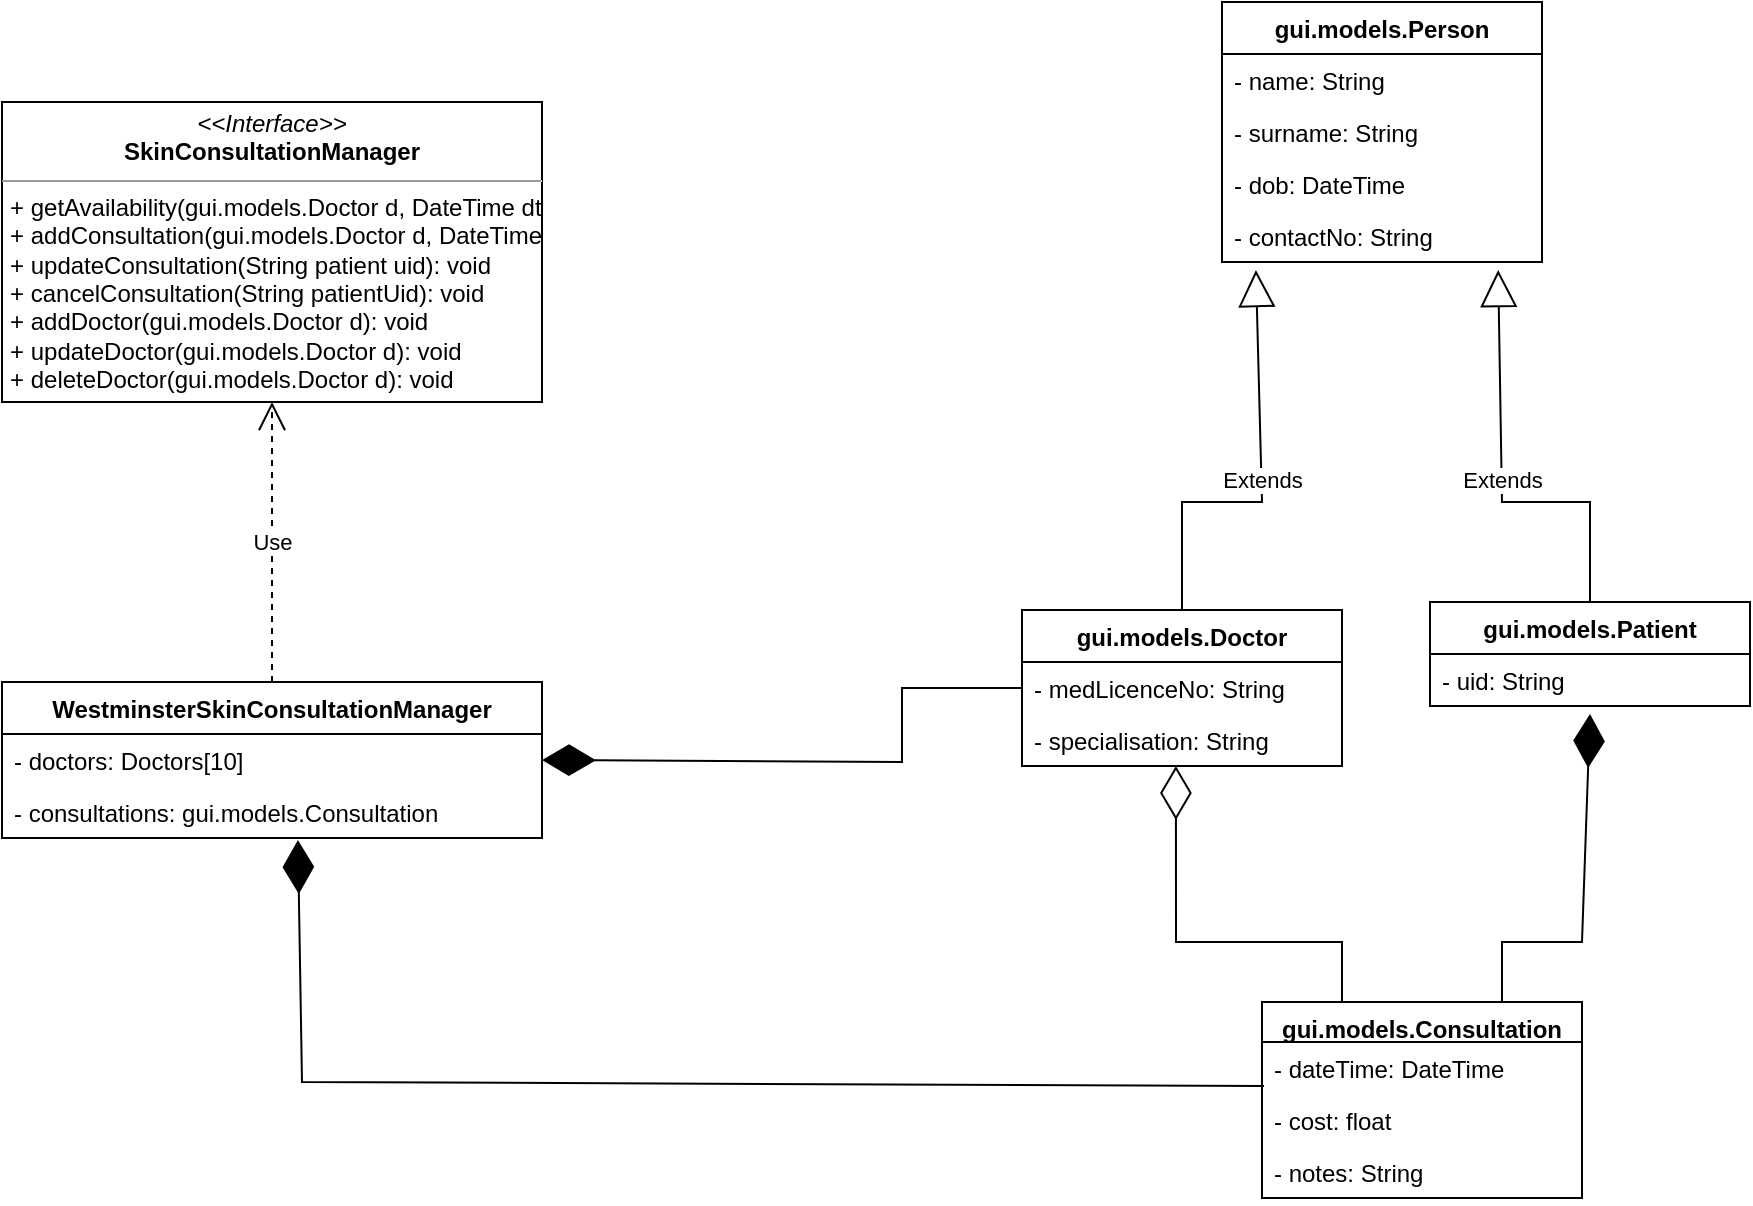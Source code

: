 <mxfile version="20.5.3" type="github" pages="2">
  <diagram id="nVJlMUDEPwe4vzKLMH_6" name="class diagram">
    <mxGraphModel dx="2249" dy="786" grid="1" gridSize="10" guides="1" tooltips="1" connect="1" arrows="1" fold="1" page="1" pageScale="1" pageWidth="827" pageHeight="1169" math="0" shadow="0">
      <root>
        <mxCell id="0" />
        <mxCell id="1" parent="0" />
        <mxCell id="Qx4rC9yRn6OZIbZmV-vm-1" value="gui.models.Person" style="swimlane;fontStyle=1;align=center;verticalAlign=top;childLayout=stackLayout;horizontal=1;startSize=26;horizontalStack=0;resizeParent=1;resizeParentMax=0;resizeLast=0;collapsible=1;marginBottom=0;" parent="1" vertex="1">
          <mxGeometry x="120" y="70" width="160" height="130" as="geometry" />
        </mxCell>
        <mxCell id="Qx4rC9yRn6OZIbZmV-vm-2" value="- name: String" style="text;strokeColor=none;fillColor=none;align=left;verticalAlign=top;spacingLeft=4;spacingRight=4;overflow=hidden;rotatable=0;points=[[0,0.5],[1,0.5]];portConstraint=eastwest;" parent="Qx4rC9yRn6OZIbZmV-vm-1" vertex="1">
          <mxGeometry y="26" width="160" height="26" as="geometry" />
        </mxCell>
        <mxCell id="si1_aMFaE8ZHrP522x67-1" value="- surname: String" style="text;strokeColor=none;fillColor=none;align=left;verticalAlign=top;spacingLeft=4;spacingRight=4;overflow=hidden;rotatable=0;points=[[0,0.5],[1,0.5]];portConstraint=eastwest;" parent="Qx4rC9yRn6OZIbZmV-vm-1" vertex="1">
          <mxGeometry y="52" width="160" height="26" as="geometry" />
        </mxCell>
        <mxCell id="si1_aMFaE8ZHrP522x67-2" value="- dob: DateTime" style="text;strokeColor=none;fillColor=none;align=left;verticalAlign=top;spacingLeft=4;spacingRight=4;overflow=hidden;rotatable=0;points=[[0,0.5],[1,0.5]];portConstraint=eastwest;" parent="Qx4rC9yRn6OZIbZmV-vm-1" vertex="1">
          <mxGeometry y="78" width="160" height="26" as="geometry" />
        </mxCell>
        <mxCell id="si1_aMFaE8ZHrP522x67-3" value="- contactNo: String" style="text;strokeColor=none;fillColor=none;align=left;verticalAlign=top;spacingLeft=4;spacingRight=4;overflow=hidden;rotatable=0;points=[[0,0.5],[1,0.5]];portConstraint=eastwest;" parent="Qx4rC9yRn6OZIbZmV-vm-1" vertex="1">
          <mxGeometry y="104" width="160" height="26" as="geometry" />
        </mxCell>
        <mxCell id="Qx4rC9yRn6OZIbZmV-vm-5" value="gui.models.Doctor" style="swimlane;fontStyle=1;align=center;verticalAlign=top;childLayout=stackLayout;horizontal=1;startSize=26;horizontalStack=0;resizeParent=1;resizeParentMax=0;resizeLast=0;collapsible=1;marginBottom=0;" parent="1" vertex="1">
          <mxGeometry x="20" y="374" width="160" height="78" as="geometry" />
        </mxCell>
        <mxCell id="Qx4rC9yRn6OZIbZmV-vm-6" value="- medLicenceNo: String" style="text;strokeColor=none;fillColor=none;align=left;verticalAlign=top;spacingLeft=4;spacingRight=4;overflow=hidden;rotatable=0;points=[[0,0.5],[1,0.5]];portConstraint=eastwest;" parent="Qx4rC9yRn6OZIbZmV-vm-5" vertex="1">
          <mxGeometry y="26" width="160" height="26" as="geometry" />
        </mxCell>
        <mxCell id="Qx4rC9yRn6OZIbZmV-vm-8" value="- specialisation: String" style="text;strokeColor=none;fillColor=none;align=left;verticalAlign=top;spacingLeft=4;spacingRight=4;overflow=hidden;rotatable=0;points=[[0,0.5],[1,0.5]];portConstraint=eastwest;" parent="Qx4rC9yRn6OZIbZmV-vm-5" vertex="1">
          <mxGeometry y="52" width="160" height="26" as="geometry" />
        </mxCell>
        <mxCell id="Qx4rC9yRn6OZIbZmV-vm-9" value="gui.models.Patient" style="swimlane;fontStyle=1;align=center;verticalAlign=top;childLayout=stackLayout;horizontal=1;startSize=26;horizontalStack=0;resizeParent=1;resizeParentMax=0;resizeLast=0;collapsible=1;marginBottom=0;" parent="1" vertex="1">
          <mxGeometry x="224" y="370" width="160" height="52" as="geometry" />
        </mxCell>
        <mxCell id="Qx4rC9yRn6OZIbZmV-vm-10" value="- uid: String" style="text;strokeColor=none;fillColor=none;align=left;verticalAlign=top;spacingLeft=4;spacingRight=4;overflow=hidden;rotatable=0;points=[[0,0.5],[1,0.5]];portConstraint=eastwest;" parent="Qx4rC9yRn6OZIbZmV-vm-9" vertex="1">
          <mxGeometry y="26" width="160" height="26" as="geometry" />
        </mxCell>
        <mxCell id="Qx4rC9yRn6OZIbZmV-vm-17" value="gui.models.Consultation" style="swimlane;fontStyle=1;align=center;verticalAlign=top;childLayout=stackLayout;horizontal=1;startSize=20;horizontalStack=0;resizeParent=1;resizeParentMax=0;resizeLast=0;collapsible=1;marginBottom=0;" parent="1" vertex="1">
          <mxGeometry x="140" y="570" width="160" height="98" as="geometry" />
        </mxCell>
        <mxCell id="Qx4rC9yRn6OZIbZmV-vm-18" value="- dateTime: DateTime" style="text;strokeColor=none;fillColor=none;align=left;verticalAlign=top;spacingLeft=4;spacingRight=4;overflow=hidden;rotatable=0;points=[[0,0.5],[1,0.5]];portConstraint=eastwest;" parent="Qx4rC9yRn6OZIbZmV-vm-17" vertex="1">
          <mxGeometry y="20" width="160" height="26" as="geometry" />
        </mxCell>
        <mxCell id="si1_aMFaE8ZHrP522x67-4" value="- cost: float" style="text;strokeColor=none;fillColor=none;align=left;verticalAlign=top;spacingLeft=4;spacingRight=4;overflow=hidden;rotatable=0;points=[[0,0.5],[1,0.5]];portConstraint=eastwest;" parent="Qx4rC9yRn6OZIbZmV-vm-17" vertex="1">
          <mxGeometry y="46" width="160" height="26" as="geometry" />
        </mxCell>
        <mxCell id="si1_aMFaE8ZHrP522x67-5" value="- notes: String" style="text;strokeColor=none;fillColor=none;align=left;verticalAlign=top;spacingLeft=4;spacingRight=4;overflow=hidden;rotatable=0;points=[[0,0.5],[1,0.5]];portConstraint=eastwest;" parent="Qx4rC9yRn6OZIbZmV-vm-17" vertex="1">
          <mxGeometry y="72" width="160" height="26" as="geometry" />
        </mxCell>
        <mxCell id="si1_aMFaE8ZHrP522x67-6" value="WestminsterSkinConsultationManager" style="swimlane;fontStyle=1;childLayout=stackLayout;horizontal=1;startSize=26;fillColor=none;horizontalStack=0;resizeParent=1;resizeParentMax=0;resizeLast=0;collapsible=1;marginBottom=0;" parent="1" vertex="1">
          <mxGeometry x="-490" y="410" width="270" height="78" as="geometry" />
        </mxCell>
        <mxCell id="si1_aMFaE8ZHrP522x67-7" value="- doctors: Doctors[10]" style="text;strokeColor=none;fillColor=none;align=left;verticalAlign=top;spacingLeft=4;spacingRight=4;overflow=hidden;rotatable=0;points=[[0,0.5],[1,0.5]];portConstraint=eastwest;" parent="si1_aMFaE8ZHrP522x67-6" vertex="1">
          <mxGeometry y="26" width="270" height="26" as="geometry" />
        </mxCell>
        <mxCell id="e3ONbIN_NZxVvGXWSOGe-8" value="- consultations: gui.models.Consultation" style="text;strokeColor=none;fillColor=none;align=left;verticalAlign=top;spacingLeft=4;spacingRight=4;overflow=hidden;rotatable=0;points=[[0,0.5],[1,0.5]];portConstraint=eastwest;" vertex="1" parent="si1_aMFaE8ZHrP522x67-6">
          <mxGeometry y="52" width="270" height="26" as="geometry" />
        </mxCell>
        <mxCell id="si1_aMFaE8ZHrP522x67-13" value="&lt;p style=&quot;margin:0px;margin-top:4px;text-align:center;&quot;&gt;&lt;i&gt;&amp;lt;&amp;lt;Interface&amp;gt;&amp;gt;&lt;/i&gt;&lt;br&gt;&lt;b&gt;SkinConsultationManager&lt;/b&gt;&lt;/p&gt;&lt;hr size=&quot;1&quot;&gt;&lt;p style=&quot;margin:0px;margin-left:4px;&quot;&gt;+ getAvailability(gui.models.Doctor d, DateTime dt): boolean&lt;/p&gt;&lt;p style=&quot;margin:0px;margin-left:4px;&quot;&gt;+ addConsultation(gui.models.Doctor d, DateTime dt): void&lt;/p&gt;&lt;p style=&quot;margin:0px;margin-left:4px;&quot;&gt;+ updateConsultation(String patient uid): void&lt;/p&gt;&lt;p style=&quot;margin:0px;margin-left:4px;&quot;&gt;+ cancelConsultation(String patientUid): void&lt;/p&gt;&lt;p style=&quot;margin:0px;margin-left:4px;&quot;&gt;+ addDoctor(gui.models.Doctor d): void&lt;/p&gt;&lt;p style=&quot;margin:0px;margin-left:4px;&quot;&gt;+ updateDoctor(gui.models.Doctor d): void&lt;/p&gt;&lt;p style=&quot;margin:0px;margin-left:4px;&quot;&gt;+ deleteDoctor(gui.models.Doctor d): void&lt;/p&gt;&lt;p style=&quot;margin:0px;margin-left:4px;&quot;&gt;&lt;br&gt;&lt;/p&gt;" style="verticalAlign=top;align=left;overflow=fill;fontSize=12;fontFamily=Helvetica;html=1;" parent="1" vertex="1">
          <mxGeometry x="-490" y="120" width="270" height="150" as="geometry" />
        </mxCell>
        <mxCell id="e3ONbIN_NZxVvGXWSOGe-1" value="Extends" style="endArrow=block;endSize=16;endFill=0;html=1;rounded=0;exitX=0.5;exitY=0;exitDx=0;exitDy=0;entryX=0.106;entryY=1.154;entryDx=0;entryDy=0;entryPerimeter=0;" edge="1" parent="1" source="Qx4rC9yRn6OZIbZmV-vm-5" target="si1_aMFaE8ZHrP522x67-3">
          <mxGeometry width="160" relative="1" as="geometry">
            <mxPoint x="70" y="140" as="sourcePoint" />
            <mxPoint x="60" y="187" as="targetPoint" />
            <Array as="points">
              <mxPoint x="100" y="320" />
              <mxPoint x="140" y="320" />
            </Array>
          </mxGeometry>
        </mxCell>
        <mxCell id="e3ONbIN_NZxVvGXWSOGe-2" value="Extends" style="endArrow=block;endSize=16;endFill=0;html=1;rounded=0;entryX=0.863;entryY=1.154;entryDx=0;entryDy=0;entryPerimeter=0;exitX=0.5;exitY=0;exitDx=0;exitDy=0;" edge="1" parent="1" source="Qx4rC9yRn6OZIbZmV-vm-9" target="si1_aMFaE8ZHrP522x67-3">
          <mxGeometry width="160" relative="1" as="geometry">
            <mxPoint x="490" y="310" as="sourcePoint" />
            <mxPoint x="110" y="384" as="targetPoint" />
            <Array as="points">
              <mxPoint x="304" y="320" />
              <mxPoint x="260" y="320" />
            </Array>
          </mxGeometry>
        </mxCell>
        <mxCell id="e3ONbIN_NZxVvGXWSOGe-4" value="" style="endArrow=diamondThin;endFill=1;endSize=24;html=1;rounded=0;exitX=0.75;exitY=0;exitDx=0;exitDy=0;entryX=0.5;entryY=1.154;entryDx=0;entryDy=0;entryPerimeter=0;" edge="1" parent="1" source="Qx4rC9yRn6OZIbZmV-vm-17" target="Qx4rC9yRn6OZIbZmV-vm-10">
          <mxGeometry width="160" relative="1" as="geometry">
            <mxPoint x="110.96" y="462.988" as="sourcePoint" />
            <mxPoint x="220" y="480" as="targetPoint" />
            <Array as="points">
              <mxPoint x="260" y="540" />
              <mxPoint x="300" y="540" />
            </Array>
          </mxGeometry>
        </mxCell>
        <mxCell id="e3ONbIN_NZxVvGXWSOGe-5" value="Use" style="endArrow=open;endSize=12;dashed=1;html=1;rounded=0;exitX=0.5;exitY=0;exitDx=0;exitDy=0;entryX=0.5;entryY=1;entryDx=0;entryDy=0;" edge="1" parent="1" source="si1_aMFaE8ZHrP522x67-6" target="si1_aMFaE8ZHrP522x67-13">
          <mxGeometry width="160" relative="1" as="geometry">
            <mxPoint x="-100" y="300" as="sourcePoint" />
            <mxPoint x="60" y="300" as="targetPoint" />
          </mxGeometry>
        </mxCell>
        <mxCell id="e3ONbIN_NZxVvGXWSOGe-6" value="" style="endArrow=diamondThin;endFill=1;endSize=24;html=1;rounded=0;entryX=1;entryY=0.5;entryDx=0;entryDy=0;exitX=0;exitY=0.5;exitDx=0;exitDy=0;" edge="1" parent="1" source="Qx4rC9yRn6OZIbZmV-vm-6" target="si1_aMFaE8ZHrP522x67-7">
          <mxGeometry width="160" relative="1" as="geometry">
            <mxPoint x="30" y="540" as="sourcePoint" />
            <mxPoint x="-220" y="535" as="targetPoint" />
            <Array as="points">
              <mxPoint x="-40" y="413" />
              <mxPoint x="-40" y="450" />
            </Array>
          </mxGeometry>
        </mxCell>
        <mxCell id="e3ONbIN_NZxVvGXWSOGe-7" value="" style="endArrow=diamondThin;endFill=1;endSize=24;html=1;rounded=0;entryX=0.548;entryY=1.038;entryDx=0;entryDy=0;exitX=0.006;exitY=-0.154;exitDx=0;exitDy=0;exitPerimeter=0;entryPerimeter=0;" edge="1" parent="1" source="si1_aMFaE8ZHrP522x67-4" target="e3ONbIN_NZxVvGXWSOGe-8">
          <mxGeometry width="160" relative="1" as="geometry">
            <mxPoint x="80" y="520" as="sourcePoint" />
            <mxPoint x="-220" y="535" as="targetPoint" />
            <Array as="points">
              <mxPoint x="-340" y="610" />
            </Array>
          </mxGeometry>
        </mxCell>
        <mxCell id="e3ONbIN_NZxVvGXWSOGe-9" value="" style="endArrow=diamondThin;endFill=0;endSize=24;html=1;rounded=0;exitX=0.25;exitY=0;exitDx=0;exitDy=0;entryX=0.481;entryY=1;entryDx=0;entryDy=0;entryPerimeter=0;" edge="1" parent="1" source="Qx4rC9yRn6OZIbZmV-vm-17" target="Qx4rC9yRn6OZIbZmV-vm-8">
          <mxGeometry width="160" relative="1" as="geometry">
            <mxPoint x="40" y="300" as="sourcePoint" />
            <mxPoint x="200" y="300" as="targetPoint" />
            <Array as="points">
              <mxPoint x="180" y="540" />
              <mxPoint x="97" y="540" />
            </Array>
          </mxGeometry>
        </mxCell>
      </root>
    </mxGraphModel>
  </diagram>
  <diagram id="CpWU53yPjX99TywdsCVV" name="use case diagram">
    <mxGraphModel dx="1422" dy="786" grid="1" gridSize="10" guides="1" tooltips="1" connect="1" arrows="1" fold="1" page="1" pageScale="1" pageWidth="827" pageHeight="1169" math="0" shadow="0">
      <root>
        <mxCell id="0" />
        <mxCell id="1" parent="0" />
        <mxCell id="K-pkWlTWaFJRGE4i0rlm-1" value="User" style="shape=umlActor;verticalLabelPosition=bottom;verticalAlign=top;html=1;outlineConnect=0;" vertex="1" parent="1">
          <mxGeometry x="30" y="40" width="30" height="60" as="geometry" />
        </mxCell>
        <mxCell id="K-pkWlTWaFJRGE4i0rlm-3" value="Create a consultation" style="ellipse;whiteSpace=wrap;html=1;" vertex="1" parent="1">
          <mxGeometry x="270" y="180" width="120" height="80" as="geometry" />
        </mxCell>
        <mxCell id="K-pkWlTWaFJRGE4i0rlm-4" value="Add a doctor" style="ellipse;whiteSpace=wrap;html=1;" vertex="1" parent="1">
          <mxGeometry x="350" y="360" width="120" height="80" as="geometry" />
        </mxCell>
        <mxCell id="K-pkWlTWaFJRGE4i0rlm-5" value="Remove a doctor" style="ellipse;whiteSpace=wrap;html=1;" vertex="1" parent="1">
          <mxGeometry x="354" y="460" width="120" height="80" as="geometry" />
        </mxCell>
        <mxCell id="K-pkWlTWaFJRGE4i0rlm-6" value="Update a doctor" style="ellipse;whiteSpace=wrap;html=1;" vertex="1" parent="1">
          <mxGeometry x="350" y="560" width="120" height="80" as="geometry" />
        </mxCell>
        <mxCell id="K-pkWlTWaFJRGE4i0rlm-7" value="Check availability" style="ellipse;whiteSpace=wrap;html=1;" vertex="1" parent="1">
          <mxGeometry x="110" y="620" width="120" height="80" as="geometry" />
        </mxCell>
        <mxCell id="K-pkWlTWaFJRGE4i0rlm-8" value="List doctors" style="ellipse;whiteSpace=wrap;html=1;" vertex="1" parent="1">
          <mxGeometry x="530" y="360" width="120" height="80" as="geometry" />
        </mxCell>
        <mxCell id="K-pkWlTWaFJRGE4i0rlm-14" value="Update consultation" style="ellipse;whiteSpace=wrap;html=1;" vertex="1" parent="1">
          <mxGeometry x="160" y="250" width="120" height="80" as="geometry" />
        </mxCell>
        <mxCell id="K-pkWlTWaFJRGE4i0rlm-15" value="Cancel consultation" style="ellipse;whiteSpace=wrap;html=1;" vertex="1" parent="1">
          <mxGeometry x="20" y="290" width="120" height="80" as="geometry" />
        </mxCell>
      </root>
    </mxGraphModel>
  </diagram>
</mxfile>
